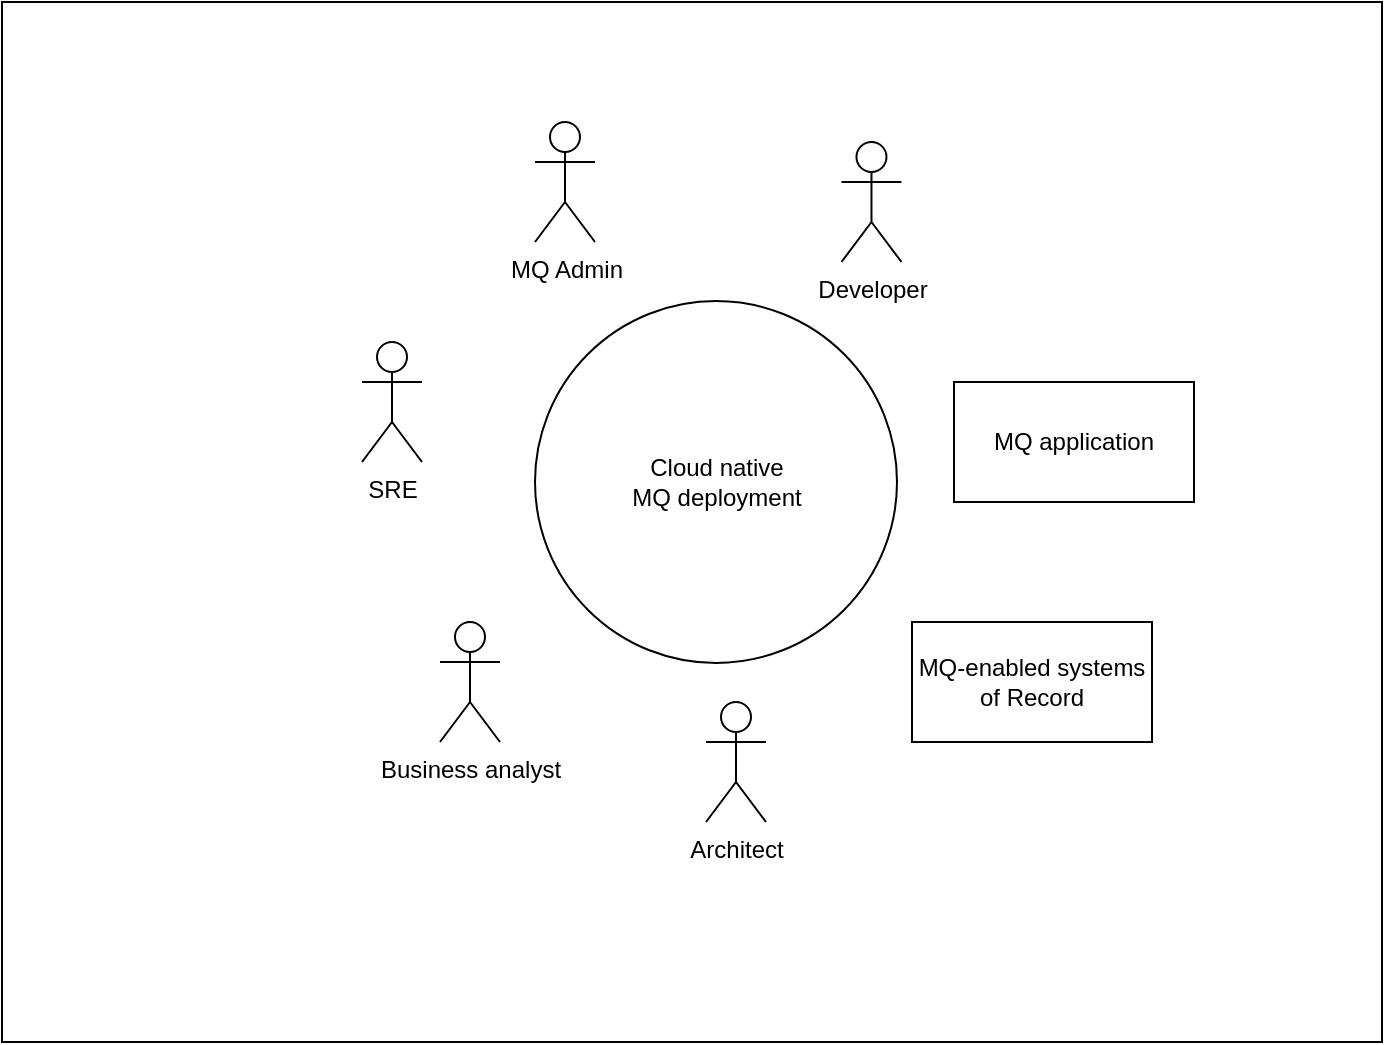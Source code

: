 <mxfile version="13.6.2" type="device"><diagram id="HTIomDBcXX4wsvWM-iuA" name="Page-1"><mxGraphModel dx="1418" dy="3243" grid="1" gridSize="10" guides="1" tooltips="1" connect="1" arrows="1" fold="1" page="1" pageScale="1" pageWidth="827" pageHeight="1169" math="0" shadow="0"><root><mxCell id="0"/><mxCell id="1" parent="0"/><mxCell id="9qcdjhM-4fphoIGqSOoW-1" value="" style="rounded=0;whiteSpace=wrap;html=1;fillColor=none;" vertex="1" parent="1"><mxGeometry x="180" y="-1820" width="690" height="520" as="geometry"/></mxCell><mxCell id="9qcdjhM-4fphoIGqSOoW-2" value="Cloud native &lt;br&gt;MQ deployment" style="ellipse;whiteSpace=wrap;html=1;aspect=fixed;" vertex="1" parent="1"><mxGeometry x="446.5" y="-1670.5" width="181" height="181" as="geometry"/></mxCell><mxCell id="9qcdjhM-4fphoIGqSOoW-3" value="MQ Admin" style="shape=umlActor;verticalLabelPosition=bottom;verticalAlign=top;html=1;outlineConnect=0;" vertex="1" parent="1"><mxGeometry x="446.5" y="-1760" width="30" height="60" as="geometry"/></mxCell><mxCell id="9qcdjhM-4fphoIGqSOoW-4" value="Developer" style="shape=umlActor;verticalLabelPosition=bottom;verticalAlign=top;html=1;outlineConnect=0;" vertex="1" parent="1"><mxGeometry x="599.74" y="-1750" width="30" height="60" as="geometry"/></mxCell><mxCell id="9qcdjhM-4fphoIGqSOoW-5" value="Architect&lt;br&gt;" style="shape=umlActor;verticalLabelPosition=bottom;verticalAlign=top;html=1;outlineConnect=0;" vertex="1" parent="1"><mxGeometry x="532" y="-1470" width="30" height="60" as="geometry"/></mxCell><mxCell id="9qcdjhM-4fphoIGqSOoW-6" value="SRE" style="shape=umlActor;verticalLabelPosition=bottom;verticalAlign=top;html=1;outlineConnect=0;" vertex="1" parent="1"><mxGeometry x="360" y="-1650" width="30" height="60" as="geometry"/></mxCell><mxCell id="9qcdjhM-4fphoIGqSOoW-7" value="MQ application" style="rounded=0;whiteSpace=wrap;html=1;" vertex="1" parent="1"><mxGeometry x="656" y="-1630" width="120" height="60" as="geometry"/></mxCell><mxCell id="9qcdjhM-4fphoIGqSOoW-8" style="edgeStyle=orthogonalEdgeStyle;rounded=0;orthogonalLoop=1;jettySize=auto;html=1;exitX=0.5;exitY=1;exitDx=0;exitDy=0;" edge="1" parent="1" source="9qcdjhM-4fphoIGqSOoW-7" target="9qcdjhM-4fphoIGqSOoW-7"><mxGeometry relative="1" as="geometry"/></mxCell><mxCell id="9qcdjhM-4fphoIGqSOoW-9" value="MQ-enabled systems of Record" style="rounded=0;whiteSpace=wrap;html=1;" vertex="1" parent="1"><mxGeometry x="635" y="-1510" width="120" height="60" as="geometry"/></mxCell><mxCell id="9qcdjhM-4fphoIGqSOoW-10" value="Business analyst" style="shape=umlActor;verticalLabelPosition=bottom;verticalAlign=top;html=1;outlineConnect=0;" vertex="1" parent="1"><mxGeometry x="399.0" y="-1510" width="30" height="60" as="geometry"/></mxCell></root></mxGraphModel></diagram></mxfile>